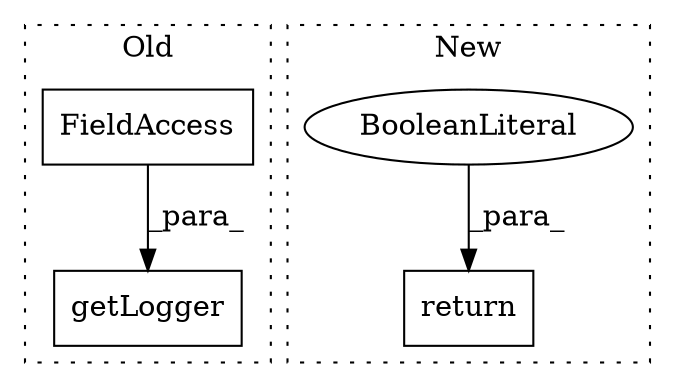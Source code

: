 digraph G {
subgraph cluster0 {
1 [label="getLogger" a="32" s="734,752" l="10,1" shape="box"];
4 [label="FieldAccess" a="22" s="744" l="8" shape="box"];
label = "Old";
style="dotted";
}
subgraph cluster1 {
2 [label="return" a="41" s="1027" l="7" shape="box"];
3 [label="BooleanLiteral" a="9" s="1034" l="5" shape="ellipse"];
label = "New";
style="dotted";
}
3 -> 2 [label="_para_"];
4 -> 1 [label="_para_"];
}
